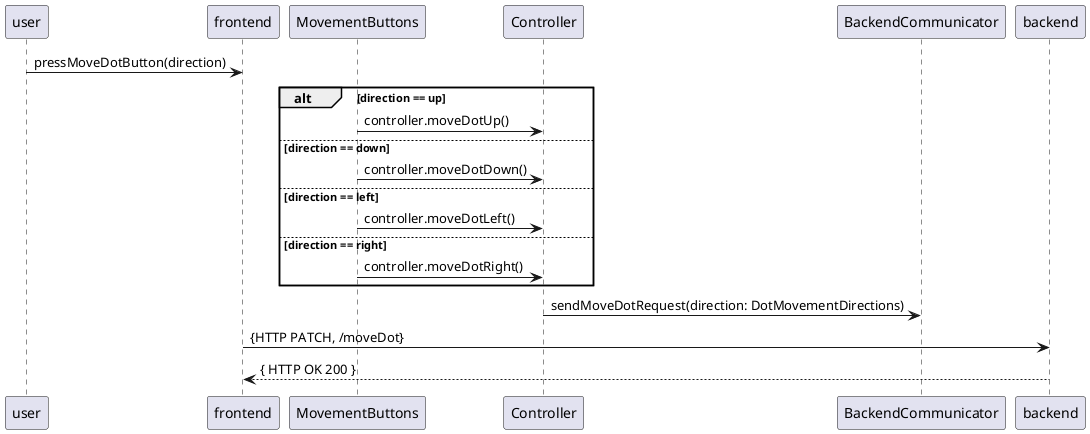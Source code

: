 @startuml

user -> frontend: pressMoveDotButton(direction)

alt direction == up
MovementButtons -> Controller: controller.moveDotUp()
else direction == down
MovementButtons -> Controller: controller.moveDotDown()
else direction == left
MovementButtons -> Controller: controller.moveDotLeft()
else direction == right
MovementButtons -> Controller: controller.moveDotRight()
end

Controller -> BackendCommunicator: sendMoveDotRequest(direction: DotMovementDirections)
frontend -> backend : {HTTP PATCH, /moveDot}
frontend <-- backend : { HTTP OK 200 } 

@enduml